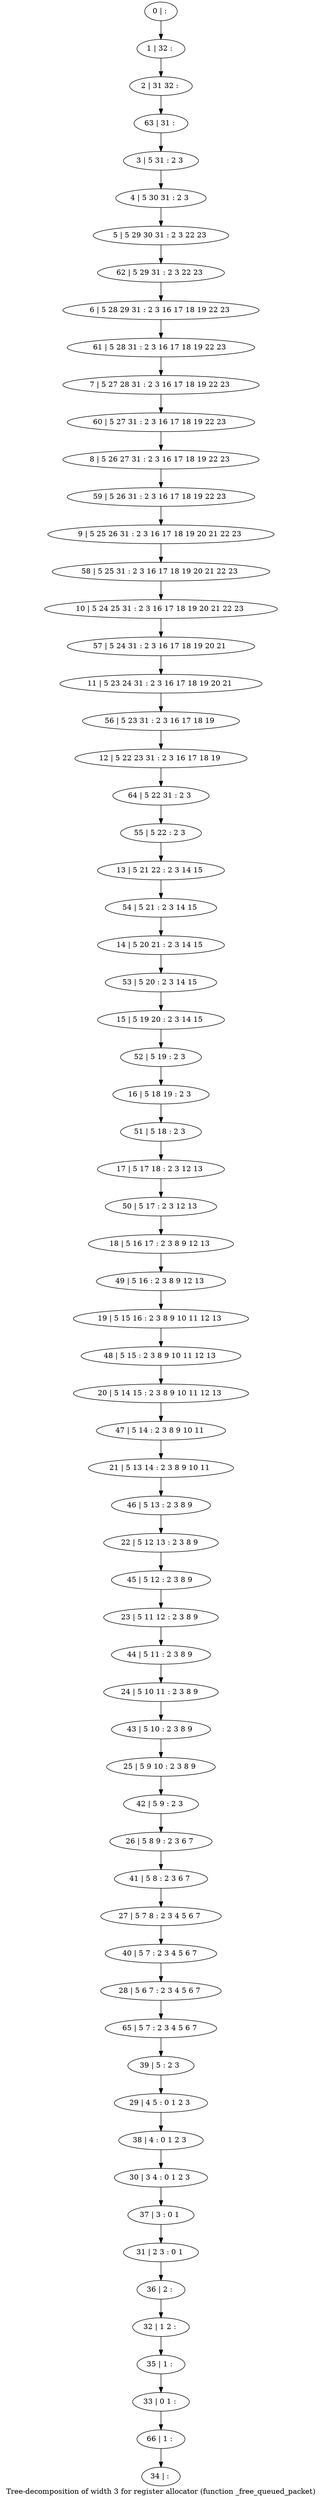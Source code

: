 digraph G {
graph [label="Tree-decomposition of width 3 for register allocator (function _free_queued_packet)"]
0[label="0 | : "];
1[label="1 | 32 : "];
2[label="2 | 31 32 : "];
3[label="3 | 5 31 : 2 3 "];
4[label="4 | 5 30 31 : 2 3 "];
5[label="5 | 5 29 30 31 : 2 3 22 23 "];
6[label="6 | 5 28 29 31 : 2 3 16 17 18 19 22 23 "];
7[label="7 | 5 27 28 31 : 2 3 16 17 18 19 22 23 "];
8[label="8 | 5 26 27 31 : 2 3 16 17 18 19 22 23 "];
9[label="9 | 5 25 26 31 : 2 3 16 17 18 19 20 21 22 23 "];
10[label="10 | 5 24 25 31 : 2 3 16 17 18 19 20 21 22 23 "];
11[label="11 | 5 23 24 31 : 2 3 16 17 18 19 20 21 "];
12[label="12 | 5 22 23 31 : 2 3 16 17 18 19 "];
13[label="13 | 5 21 22 : 2 3 14 15 "];
14[label="14 | 5 20 21 : 2 3 14 15 "];
15[label="15 | 5 19 20 : 2 3 14 15 "];
16[label="16 | 5 18 19 : 2 3 "];
17[label="17 | 5 17 18 : 2 3 12 13 "];
18[label="18 | 5 16 17 : 2 3 8 9 12 13 "];
19[label="19 | 5 15 16 : 2 3 8 9 10 11 12 13 "];
20[label="20 | 5 14 15 : 2 3 8 9 10 11 12 13 "];
21[label="21 | 5 13 14 : 2 3 8 9 10 11 "];
22[label="22 | 5 12 13 : 2 3 8 9 "];
23[label="23 | 5 11 12 : 2 3 8 9 "];
24[label="24 | 5 10 11 : 2 3 8 9 "];
25[label="25 | 5 9 10 : 2 3 8 9 "];
26[label="26 | 5 8 9 : 2 3 6 7 "];
27[label="27 | 5 7 8 : 2 3 4 5 6 7 "];
28[label="28 | 5 6 7 : 2 3 4 5 6 7 "];
29[label="29 | 4 5 : 0 1 2 3 "];
30[label="30 | 3 4 : 0 1 2 3 "];
31[label="31 | 2 3 : 0 1 "];
32[label="32 | 1 2 : "];
33[label="33 | 0 1 : "];
34[label="34 | : "];
35[label="35 | 1 : "];
36[label="36 | 2 : "];
37[label="37 | 3 : 0 1 "];
38[label="38 | 4 : 0 1 2 3 "];
39[label="39 | 5 : 2 3 "];
40[label="40 | 5 7 : 2 3 4 5 6 7 "];
41[label="41 | 5 8 : 2 3 6 7 "];
42[label="42 | 5 9 : 2 3 "];
43[label="43 | 5 10 : 2 3 8 9 "];
44[label="44 | 5 11 : 2 3 8 9 "];
45[label="45 | 5 12 : 2 3 8 9 "];
46[label="46 | 5 13 : 2 3 8 9 "];
47[label="47 | 5 14 : 2 3 8 9 10 11 "];
48[label="48 | 5 15 : 2 3 8 9 10 11 12 13 "];
49[label="49 | 5 16 : 2 3 8 9 12 13 "];
50[label="50 | 5 17 : 2 3 12 13 "];
51[label="51 | 5 18 : 2 3 "];
52[label="52 | 5 19 : 2 3 "];
53[label="53 | 5 20 : 2 3 14 15 "];
54[label="54 | 5 21 : 2 3 14 15 "];
55[label="55 | 5 22 : 2 3 "];
56[label="56 | 5 23 31 : 2 3 16 17 18 19 "];
57[label="57 | 5 24 31 : 2 3 16 17 18 19 20 21 "];
58[label="58 | 5 25 31 : 2 3 16 17 18 19 20 21 22 23 "];
59[label="59 | 5 26 31 : 2 3 16 17 18 19 22 23 "];
60[label="60 | 5 27 31 : 2 3 16 17 18 19 22 23 "];
61[label="61 | 5 28 31 : 2 3 16 17 18 19 22 23 "];
62[label="62 | 5 29 31 : 2 3 22 23 "];
63[label="63 | 31 : "];
64[label="64 | 5 22 31 : 2 3 "];
65[label="65 | 5 7 : 2 3 4 5 6 7 "];
66[label="66 | 1 : "];
0->1 ;
1->2 ;
3->4 ;
4->5 ;
35->33 ;
32->35 ;
36->32 ;
31->36 ;
37->31 ;
30->37 ;
38->30 ;
29->38 ;
39->29 ;
40->28 ;
27->40 ;
41->27 ;
26->41 ;
42->26 ;
25->42 ;
43->25 ;
24->43 ;
44->24 ;
23->44 ;
45->23 ;
22->45 ;
46->22 ;
21->46 ;
47->21 ;
20->47 ;
48->20 ;
19->48 ;
49->19 ;
18->49 ;
50->18 ;
17->50 ;
51->17 ;
16->51 ;
52->16 ;
15->52 ;
53->15 ;
14->53 ;
54->14 ;
13->54 ;
55->13 ;
56->12 ;
11->56 ;
57->11 ;
10->57 ;
58->10 ;
9->58 ;
59->9 ;
8->59 ;
60->8 ;
7->60 ;
61->7 ;
6->61 ;
62->6 ;
5->62 ;
63->3 ;
2->63 ;
64->55 ;
12->64 ;
65->39 ;
28->65 ;
66->34 ;
33->66 ;
}
